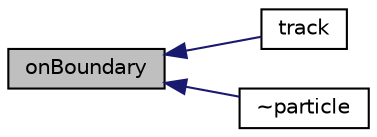 digraph "onBoundary"
{
  bgcolor="transparent";
  edge [fontname="Helvetica",fontsize="10",labelfontname="Helvetica",labelfontsize="10"];
  node [fontname="Helvetica",fontsize="10",shape=record];
  rankdir="LR";
  Node1 [label="onBoundary",height=0.2,width=0.4,color="black", fillcolor="grey75", style="filled", fontcolor="black"];
  Node1 -> Node2 [dir="back",color="midnightblue",fontsize="10",style="solid",fontname="Helvetica"];
  Node2 [label="track",height=0.2,width=0.4,color="black",URL="$a01775.html#a6156db5ccfbd3e8a93b759ee2d0ba9ae"];
  Node1 -> Node3 [dir="back",color="midnightblue",fontsize="10",style="solid",fontname="Helvetica"];
  Node3 [label="~particle",height=0.2,width=0.4,color="black",URL="$a01775.html#a21cc76910d09c0550f6ce9f2ed3b2f52",tooltip="Destructor. "];
}
